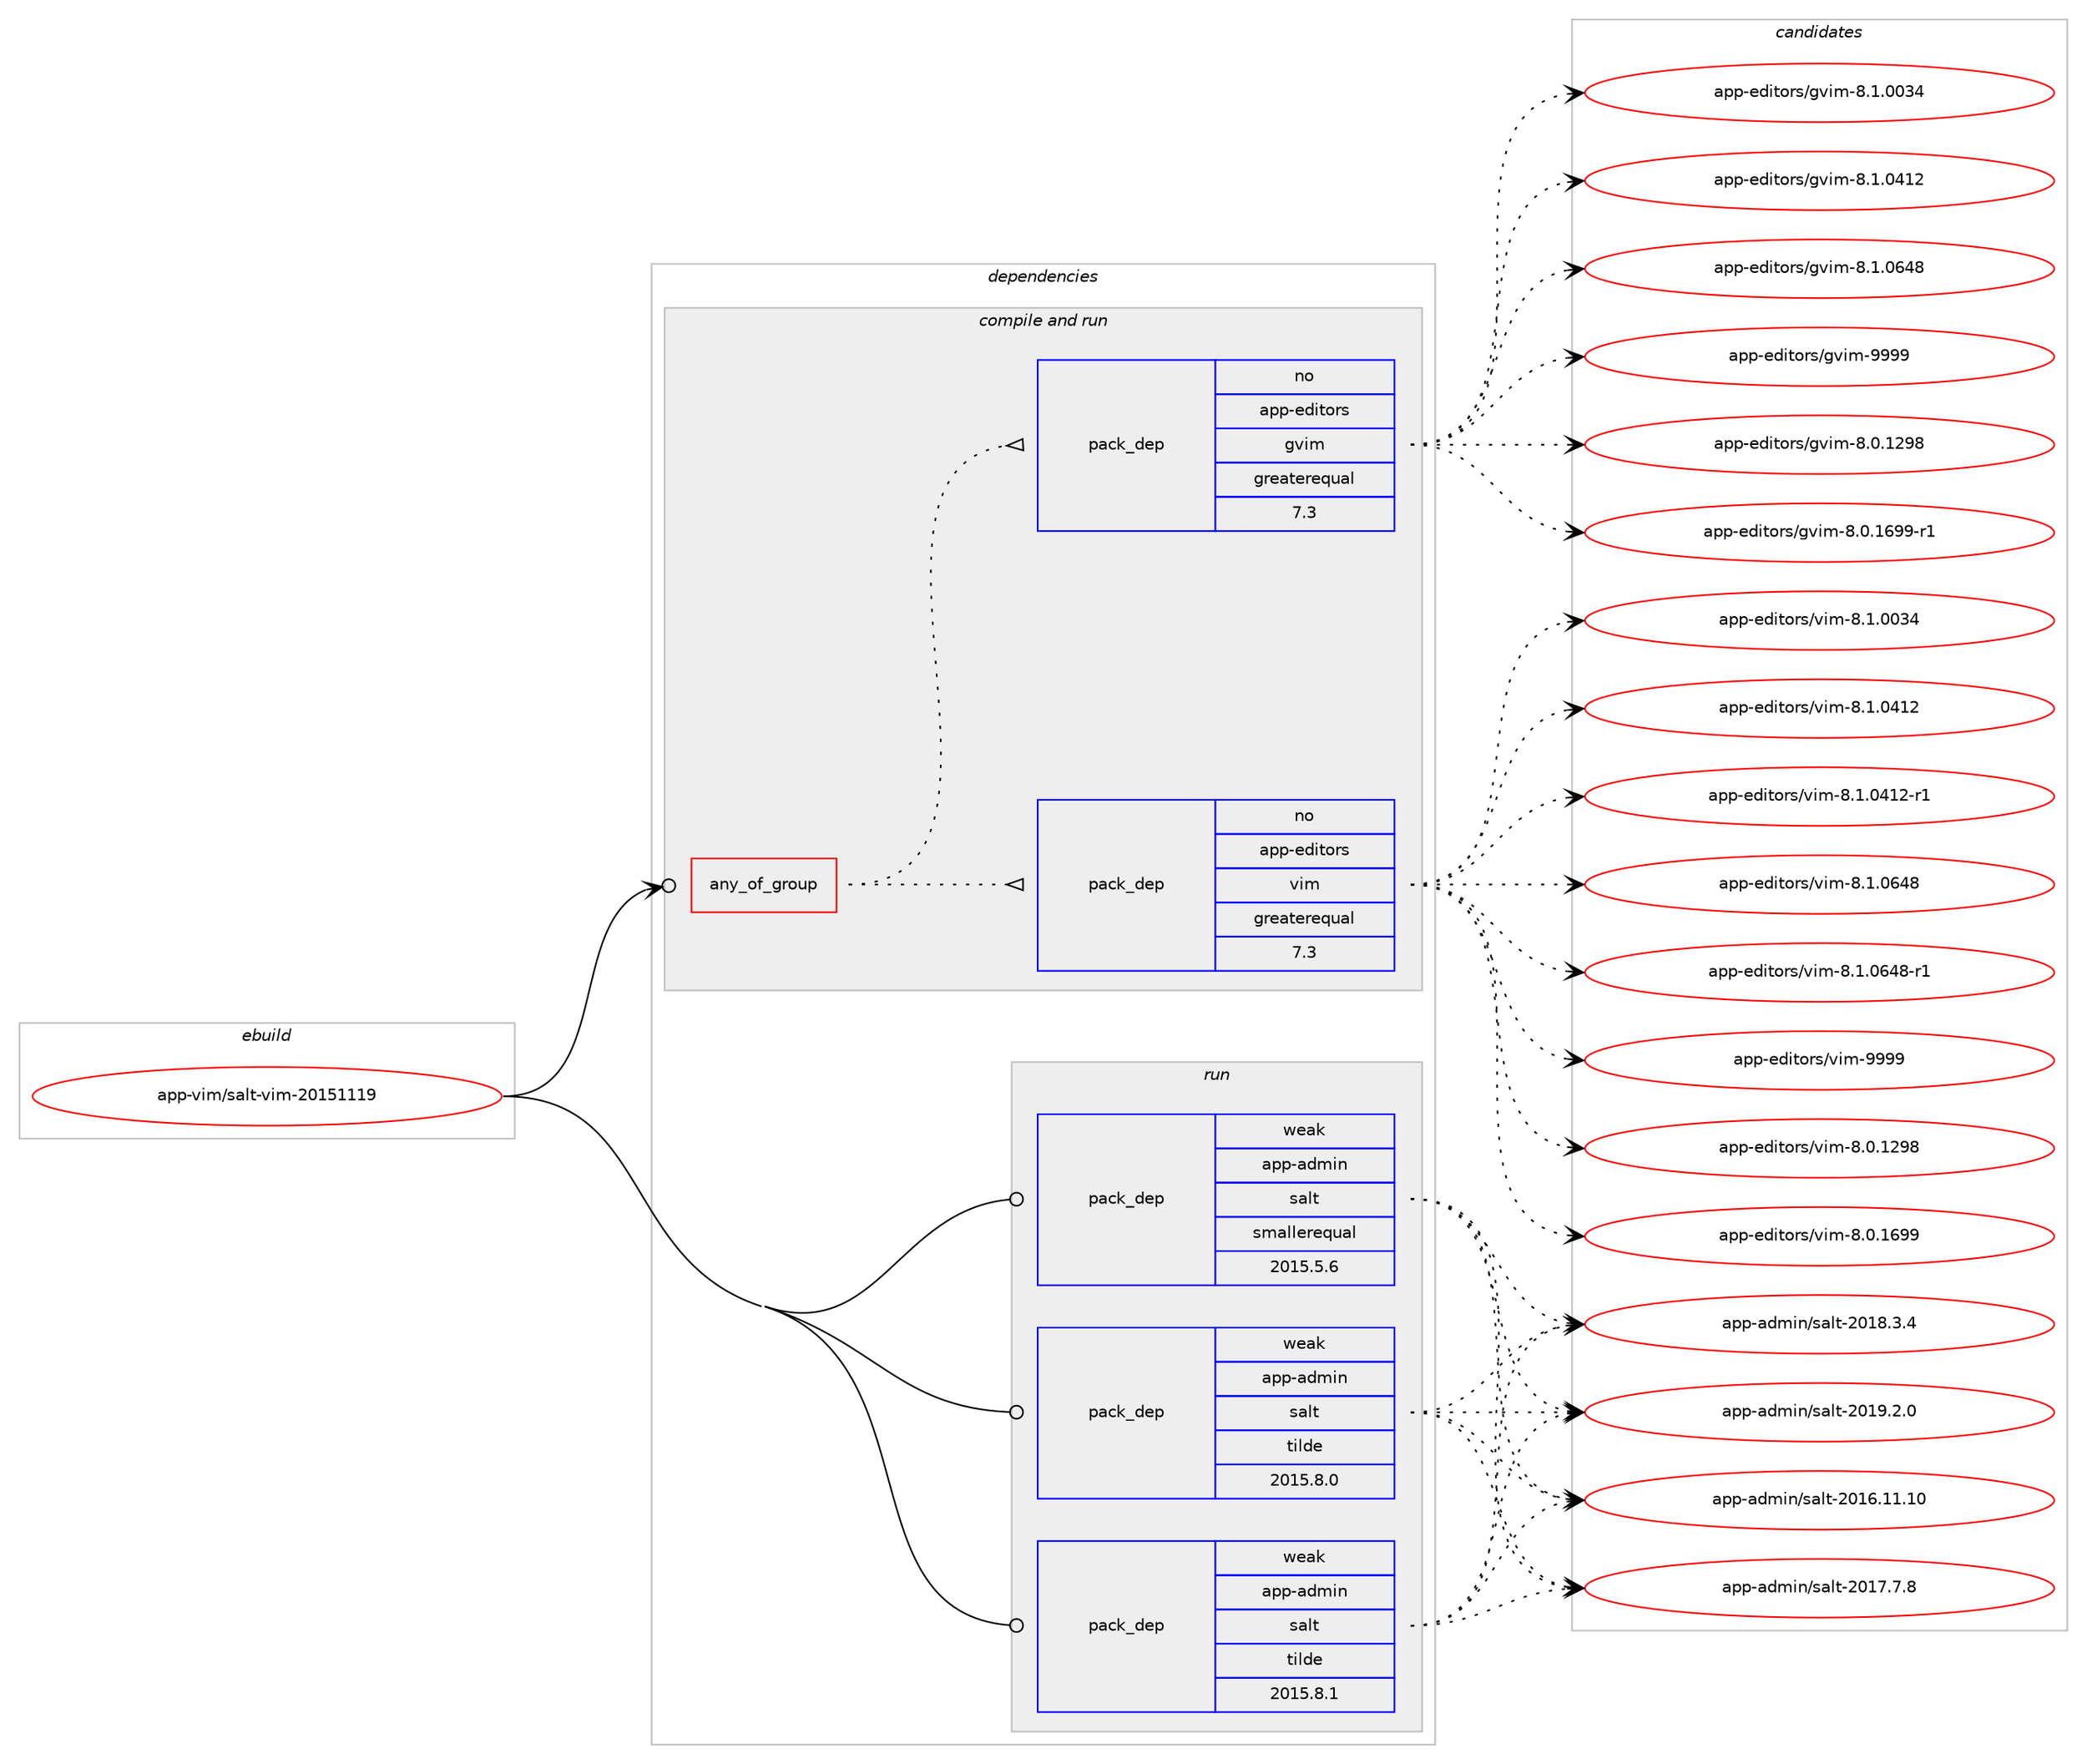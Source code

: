 digraph prolog {

# *************
# Graph options
# *************

newrank=true;
concentrate=true;
compound=true;
graph [rankdir=LR,fontname=Helvetica,fontsize=10,ranksep=1.5];#, ranksep=2.5, nodesep=0.2];
edge  [arrowhead=vee];
node  [fontname=Helvetica,fontsize=10];

# **********
# The ebuild
# **********

subgraph cluster_leftcol {
color=gray;
rank=same;
label=<<i>ebuild</i>>;
id [label="app-vim/salt-vim-20151119", color=red, width=4, href="../app-vim/salt-vim-20151119.svg"];
}

# ****************
# The dependencies
# ****************

subgraph cluster_midcol {
color=gray;
label=<<i>dependencies</i>>;
subgraph cluster_compile {
fillcolor="#eeeeee";
style=filled;
label=<<i>compile</i>>;
}
subgraph cluster_compileandrun {
fillcolor="#eeeeee";
style=filled;
label=<<i>compile and run</i>>;
subgraph any20201 {
dependency1314581 [label=<<TABLE BORDER="0" CELLBORDER="1" CELLSPACING="0" CELLPADDING="4"><TR><TD CELLPADDING="10">any_of_group</TD></TR></TABLE>>, shape=none, color=red];subgraph pack937420 {
dependency1314582 [label=<<TABLE BORDER="0" CELLBORDER="1" CELLSPACING="0" CELLPADDING="4" WIDTH="220"><TR><TD ROWSPAN="6" CELLPADDING="30">pack_dep</TD></TR><TR><TD WIDTH="110">no</TD></TR><TR><TD>app-editors</TD></TR><TR><TD>vim</TD></TR><TR><TD>greaterequal</TD></TR><TR><TD>7.3</TD></TR></TABLE>>, shape=none, color=blue];
}
dependency1314581:e -> dependency1314582:w [weight=20,style="dotted",arrowhead="oinv"];
subgraph pack937421 {
dependency1314583 [label=<<TABLE BORDER="0" CELLBORDER="1" CELLSPACING="0" CELLPADDING="4" WIDTH="220"><TR><TD ROWSPAN="6" CELLPADDING="30">pack_dep</TD></TR><TR><TD WIDTH="110">no</TD></TR><TR><TD>app-editors</TD></TR><TR><TD>gvim</TD></TR><TR><TD>greaterequal</TD></TR><TR><TD>7.3</TD></TR></TABLE>>, shape=none, color=blue];
}
dependency1314581:e -> dependency1314583:w [weight=20,style="dotted",arrowhead="oinv"];
}
id:e -> dependency1314581:w [weight=20,style="solid",arrowhead="odotvee"];
}
subgraph cluster_run {
fillcolor="#eeeeee";
style=filled;
label=<<i>run</i>>;
subgraph pack937422 {
dependency1314584 [label=<<TABLE BORDER="0" CELLBORDER="1" CELLSPACING="0" CELLPADDING="4" WIDTH="220"><TR><TD ROWSPAN="6" CELLPADDING="30">pack_dep</TD></TR><TR><TD WIDTH="110">weak</TD></TR><TR><TD>app-admin</TD></TR><TR><TD>salt</TD></TR><TR><TD>smallerequal</TD></TR><TR><TD>2015.5.6</TD></TR></TABLE>>, shape=none, color=blue];
}
id:e -> dependency1314584:w [weight=20,style="solid",arrowhead="odot"];
subgraph pack937423 {
dependency1314585 [label=<<TABLE BORDER="0" CELLBORDER="1" CELLSPACING="0" CELLPADDING="4" WIDTH="220"><TR><TD ROWSPAN="6" CELLPADDING="30">pack_dep</TD></TR><TR><TD WIDTH="110">weak</TD></TR><TR><TD>app-admin</TD></TR><TR><TD>salt</TD></TR><TR><TD>tilde</TD></TR><TR><TD>2015.8.0</TD></TR></TABLE>>, shape=none, color=blue];
}
id:e -> dependency1314585:w [weight=20,style="solid",arrowhead="odot"];
subgraph pack937424 {
dependency1314586 [label=<<TABLE BORDER="0" CELLBORDER="1" CELLSPACING="0" CELLPADDING="4" WIDTH="220"><TR><TD ROWSPAN="6" CELLPADDING="30">pack_dep</TD></TR><TR><TD WIDTH="110">weak</TD></TR><TR><TD>app-admin</TD></TR><TR><TD>salt</TD></TR><TR><TD>tilde</TD></TR><TR><TD>2015.8.1</TD></TR></TABLE>>, shape=none, color=blue];
}
id:e -> dependency1314586:w [weight=20,style="solid",arrowhead="odot"];
}
}

# **************
# The candidates
# **************

subgraph cluster_choices {
rank=same;
color=gray;
label=<<i>candidates</i>>;

subgraph choice937420 {
color=black;
nodesep=1;
choice971121124510110010511611111411547118105109455646484649505756 [label="app-editors/vim-8.0.1298", color=red, width=4,href="../app-editors/vim-8.0.1298.svg"];
choice971121124510110010511611111411547118105109455646484649545757 [label="app-editors/vim-8.0.1699", color=red, width=4,href="../app-editors/vim-8.0.1699.svg"];
choice971121124510110010511611111411547118105109455646494648485152 [label="app-editors/vim-8.1.0034", color=red, width=4,href="../app-editors/vim-8.1.0034.svg"];
choice971121124510110010511611111411547118105109455646494648524950 [label="app-editors/vim-8.1.0412", color=red, width=4,href="../app-editors/vim-8.1.0412.svg"];
choice9711211245101100105116111114115471181051094556464946485249504511449 [label="app-editors/vim-8.1.0412-r1", color=red, width=4,href="../app-editors/vim-8.1.0412-r1.svg"];
choice971121124510110010511611111411547118105109455646494648545256 [label="app-editors/vim-8.1.0648", color=red, width=4,href="../app-editors/vim-8.1.0648.svg"];
choice9711211245101100105116111114115471181051094556464946485452564511449 [label="app-editors/vim-8.1.0648-r1", color=red, width=4,href="../app-editors/vim-8.1.0648-r1.svg"];
choice9711211245101100105116111114115471181051094557575757 [label="app-editors/vim-9999", color=red, width=4,href="../app-editors/vim-9999.svg"];
dependency1314582:e -> choice971121124510110010511611111411547118105109455646484649505756:w [style=dotted,weight="100"];
dependency1314582:e -> choice971121124510110010511611111411547118105109455646484649545757:w [style=dotted,weight="100"];
dependency1314582:e -> choice971121124510110010511611111411547118105109455646494648485152:w [style=dotted,weight="100"];
dependency1314582:e -> choice971121124510110010511611111411547118105109455646494648524950:w [style=dotted,weight="100"];
dependency1314582:e -> choice9711211245101100105116111114115471181051094556464946485249504511449:w [style=dotted,weight="100"];
dependency1314582:e -> choice971121124510110010511611111411547118105109455646494648545256:w [style=dotted,weight="100"];
dependency1314582:e -> choice9711211245101100105116111114115471181051094556464946485452564511449:w [style=dotted,weight="100"];
dependency1314582:e -> choice9711211245101100105116111114115471181051094557575757:w [style=dotted,weight="100"];
}
subgraph choice937421 {
color=black;
nodesep=1;
choice971121124510110010511611111411547103118105109455646484649505756 [label="app-editors/gvim-8.0.1298", color=red, width=4,href="../app-editors/gvim-8.0.1298.svg"];
choice9711211245101100105116111114115471031181051094556464846495457574511449 [label="app-editors/gvim-8.0.1699-r1", color=red, width=4,href="../app-editors/gvim-8.0.1699-r1.svg"];
choice971121124510110010511611111411547103118105109455646494648485152 [label="app-editors/gvim-8.1.0034", color=red, width=4,href="../app-editors/gvim-8.1.0034.svg"];
choice971121124510110010511611111411547103118105109455646494648524950 [label="app-editors/gvim-8.1.0412", color=red, width=4,href="../app-editors/gvim-8.1.0412.svg"];
choice971121124510110010511611111411547103118105109455646494648545256 [label="app-editors/gvim-8.1.0648", color=red, width=4,href="../app-editors/gvim-8.1.0648.svg"];
choice9711211245101100105116111114115471031181051094557575757 [label="app-editors/gvim-9999", color=red, width=4,href="../app-editors/gvim-9999.svg"];
dependency1314583:e -> choice971121124510110010511611111411547103118105109455646484649505756:w [style=dotted,weight="100"];
dependency1314583:e -> choice9711211245101100105116111114115471031181051094556464846495457574511449:w [style=dotted,weight="100"];
dependency1314583:e -> choice971121124510110010511611111411547103118105109455646494648485152:w [style=dotted,weight="100"];
dependency1314583:e -> choice971121124510110010511611111411547103118105109455646494648524950:w [style=dotted,weight="100"];
dependency1314583:e -> choice971121124510110010511611111411547103118105109455646494648545256:w [style=dotted,weight="100"];
dependency1314583:e -> choice9711211245101100105116111114115471031181051094557575757:w [style=dotted,weight="100"];
}
subgraph choice937422 {
color=black;
nodesep=1;
choice97112112459710010910511047115971081164550484954464949464948 [label="app-admin/salt-2016.11.10", color=red, width=4,href="../app-admin/salt-2016.11.10.svg"];
choice9711211245971001091051104711597108116455048495546554656 [label="app-admin/salt-2017.7.8", color=red, width=4,href="../app-admin/salt-2017.7.8.svg"];
choice9711211245971001091051104711597108116455048495646514652 [label="app-admin/salt-2018.3.4", color=red, width=4,href="../app-admin/salt-2018.3.4.svg"];
choice9711211245971001091051104711597108116455048495746504648 [label="app-admin/salt-2019.2.0", color=red, width=4,href="../app-admin/salt-2019.2.0.svg"];
dependency1314584:e -> choice97112112459710010910511047115971081164550484954464949464948:w [style=dotted,weight="100"];
dependency1314584:e -> choice9711211245971001091051104711597108116455048495546554656:w [style=dotted,weight="100"];
dependency1314584:e -> choice9711211245971001091051104711597108116455048495646514652:w [style=dotted,weight="100"];
dependency1314584:e -> choice9711211245971001091051104711597108116455048495746504648:w [style=dotted,weight="100"];
}
subgraph choice937423 {
color=black;
nodesep=1;
choice97112112459710010910511047115971081164550484954464949464948 [label="app-admin/salt-2016.11.10", color=red, width=4,href="../app-admin/salt-2016.11.10.svg"];
choice9711211245971001091051104711597108116455048495546554656 [label="app-admin/salt-2017.7.8", color=red, width=4,href="../app-admin/salt-2017.7.8.svg"];
choice9711211245971001091051104711597108116455048495646514652 [label="app-admin/salt-2018.3.4", color=red, width=4,href="../app-admin/salt-2018.3.4.svg"];
choice9711211245971001091051104711597108116455048495746504648 [label="app-admin/salt-2019.2.0", color=red, width=4,href="../app-admin/salt-2019.2.0.svg"];
dependency1314585:e -> choice97112112459710010910511047115971081164550484954464949464948:w [style=dotted,weight="100"];
dependency1314585:e -> choice9711211245971001091051104711597108116455048495546554656:w [style=dotted,weight="100"];
dependency1314585:e -> choice9711211245971001091051104711597108116455048495646514652:w [style=dotted,weight="100"];
dependency1314585:e -> choice9711211245971001091051104711597108116455048495746504648:w [style=dotted,weight="100"];
}
subgraph choice937424 {
color=black;
nodesep=1;
choice97112112459710010910511047115971081164550484954464949464948 [label="app-admin/salt-2016.11.10", color=red, width=4,href="../app-admin/salt-2016.11.10.svg"];
choice9711211245971001091051104711597108116455048495546554656 [label="app-admin/salt-2017.7.8", color=red, width=4,href="../app-admin/salt-2017.7.8.svg"];
choice9711211245971001091051104711597108116455048495646514652 [label="app-admin/salt-2018.3.4", color=red, width=4,href="../app-admin/salt-2018.3.4.svg"];
choice9711211245971001091051104711597108116455048495746504648 [label="app-admin/salt-2019.2.0", color=red, width=4,href="../app-admin/salt-2019.2.0.svg"];
dependency1314586:e -> choice97112112459710010910511047115971081164550484954464949464948:w [style=dotted,weight="100"];
dependency1314586:e -> choice9711211245971001091051104711597108116455048495546554656:w [style=dotted,weight="100"];
dependency1314586:e -> choice9711211245971001091051104711597108116455048495646514652:w [style=dotted,weight="100"];
dependency1314586:e -> choice9711211245971001091051104711597108116455048495746504648:w [style=dotted,weight="100"];
}
}

}
